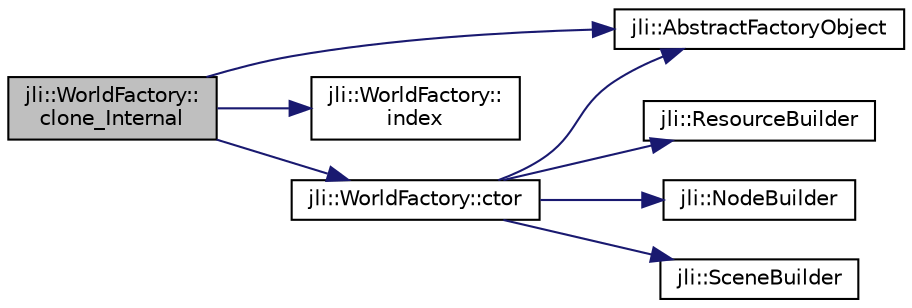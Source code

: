 digraph "jli::WorldFactory::clone_Internal"
{
  edge [fontname="Helvetica",fontsize="10",labelfontname="Helvetica",labelfontsize="10"];
  node [fontname="Helvetica",fontsize="10",shape=record];
  rankdir="LR";
  Node1 [label="jli::WorldFactory::\lclone_Internal",height=0.2,width=0.4,color="black", fillcolor="grey75", style="filled", fontcolor="black"];
  Node1 -> Node2 [color="midnightblue",fontsize="10",style="solid"];
  Node2 [label="jli::AbstractFactoryObject",height=0.2,width=0.4,color="black", fillcolor="white", style="filled",URL="$namespacejli.html#aee55f3bcfb22fdfec10eadeec1618fec"];
  Node1 -> Node3 [color="midnightblue",fontsize="10",style="solid"];
  Node3 [label="jli::WorldFactory::\lindex",height=0.2,width=0.4,color="black", fillcolor="white", style="filled",URL="$classjli_1_1_world_factory.html#a36ed5d3e23a486003b5490dbd117c308"];
  Node1 -> Node4 [color="midnightblue",fontsize="10",style="solid"];
  Node4 [label="jli::WorldFactory::ctor",height=0.2,width=0.4,color="black", fillcolor="white", style="filled",URL="$classjli_1_1_world_factory.html#a1651da687bf991ffafa8f02bc3eb9707"];
  Node4 -> Node2 [color="midnightblue",fontsize="10",style="solid"];
  Node4 -> Node5 [color="midnightblue",fontsize="10",style="solid"];
  Node5 [label="jli::ResourceBuilder",height=0.2,width=0.4,color="black", fillcolor="white", style="filled",URL="$namespacejli.html#ae9f9f7477ddfe0b9d4ac195927e749b4"];
  Node4 -> Node6 [color="midnightblue",fontsize="10",style="solid"];
  Node6 [label="jli::NodeBuilder",height=0.2,width=0.4,color="black", fillcolor="white", style="filled",URL="$namespacejli.html#a1a43fda7f472452c5ded41130fe22e58"];
  Node4 -> Node7 [color="midnightblue",fontsize="10",style="solid"];
  Node7 [label="jli::SceneBuilder",height=0.2,width=0.4,color="black", fillcolor="white", style="filled",URL="$namespacejli.html#a416f25c3329cd3e760e1a184b62e7223"];
}

